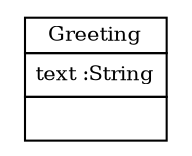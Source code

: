 
 digraph ClassDiagram {
    node [shape = none, fontsize = 10]; 
    edge [fontsize = 10];
    
    
    _Greeting [label=<<table border='0' cellborder='1' cellspacing='0'> <tr> <td HREF="../examples/org/sdmlib/examples/helloworld/Greeting.java">Greeting</td> </tr> <tr><td><table border='0' cellborder='0' cellspacing='0'> <tr><td align='left'>text :String</td></tr>  </table></td></tr> <tr><td><table border='0' cellborder='0' cellspacing='0'> <tr><td> </td></tr> </table></td></tr> </table>>];
    
    
    
}
